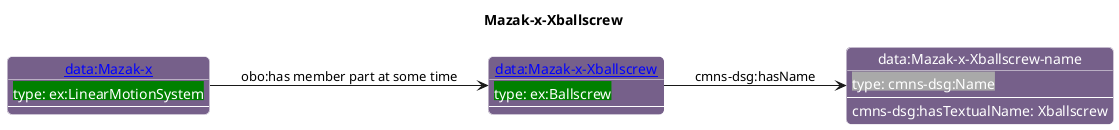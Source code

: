 @startuml
skinparam linetype polyline
left to right direction
title Mazak-x-Xballscrew

skinparam roundCorner 10

skinparam object {
  BackgroundColor 76608A
  fontColor White
  BorderColor White 
  FontName Helvetica   
}

skinparam class{
   BackgroundColor White
   fontColor black
   FontStyle bold
   FontName Helvetica
}

object "[[./Mazak-x-Xballscrew.html data:Mazak-x-Xballscrew]]" as o1 #76608A {
 <back:#Green>type: ex:Ballscrew</back> 
---
 }
object "data:Mazak-x-Xballscrew-name" as o2 #76608A {
 <back:#DarkGrey>type: cmns-dsg:Name</back> 
---
 }
object "[[./Mazak-x.html data:Mazak-x]]" as o3 #76608A {
 <back:#Green>type: ex:LinearMotionSystem</back> 
---
 }
o1 --> o2 : cmns-dsg:hasName
o2 : cmns-dsg:hasTextualName: Xballscrew
o3 --> o1 : obo:has member part at some time
@enduml
